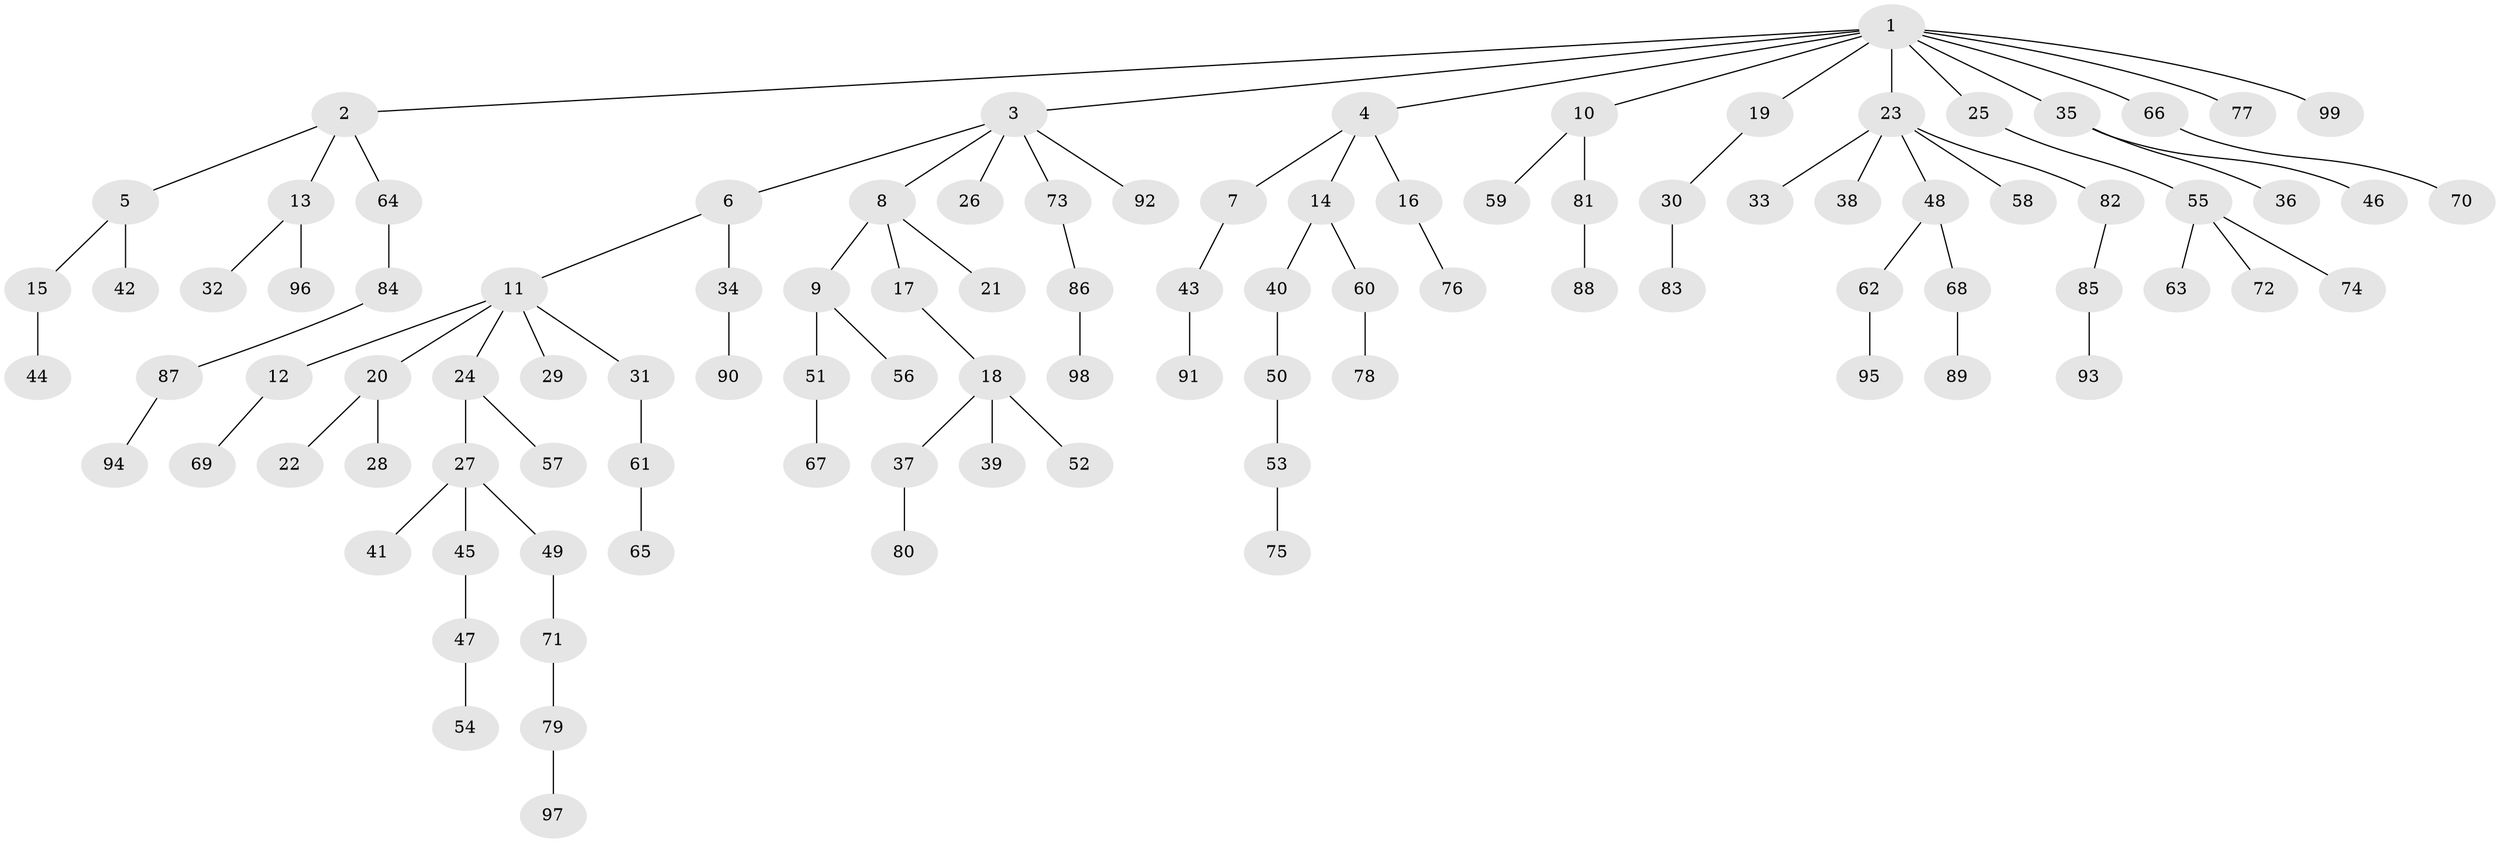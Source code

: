 // coarse degree distribution, {15: 0.014705882352941176, 4: 0.04411764705882353, 8: 0.014705882352941176, 2: 0.2647058823529412, 7: 0.014705882352941176, 3: 0.08823529411764706, 1: 0.5588235294117647}
// Generated by graph-tools (version 1.1) at 2025/24/03/03/25 07:24:06]
// undirected, 99 vertices, 98 edges
graph export_dot {
graph [start="1"]
  node [color=gray90,style=filled];
  1;
  2;
  3;
  4;
  5;
  6;
  7;
  8;
  9;
  10;
  11;
  12;
  13;
  14;
  15;
  16;
  17;
  18;
  19;
  20;
  21;
  22;
  23;
  24;
  25;
  26;
  27;
  28;
  29;
  30;
  31;
  32;
  33;
  34;
  35;
  36;
  37;
  38;
  39;
  40;
  41;
  42;
  43;
  44;
  45;
  46;
  47;
  48;
  49;
  50;
  51;
  52;
  53;
  54;
  55;
  56;
  57;
  58;
  59;
  60;
  61;
  62;
  63;
  64;
  65;
  66;
  67;
  68;
  69;
  70;
  71;
  72;
  73;
  74;
  75;
  76;
  77;
  78;
  79;
  80;
  81;
  82;
  83;
  84;
  85;
  86;
  87;
  88;
  89;
  90;
  91;
  92;
  93;
  94;
  95;
  96;
  97;
  98;
  99;
  1 -- 2;
  1 -- 3;
  1 -- 4;
  1 -- 10;
  1 -- 19;
  1 -- 23;
  1 -- 25;
  1 -- 35;
  1 -- 66;
  1 -- 77;
  1 -- 99;
  2 -- 5;
  2 -- 13;
  2 -- 64;
  3 -- 6;
  3 -- 8;
  3 -- 26;
  3 -- 73;
  3 -- 92;
  4 -- 7;
  4 -- 14;
  4 -- 16;
  5 -- 15;
  5 -- 42;
  6 -- 11;
  6 -- 34;
  7 -- 43;
  8 -- 9;
  8 -- 17;
  8 -- 21;
  9 -- 51;
  9 -- 56;
  10 -- 59;
  10 -- 81;
  11 -- 12;
  11 -- 20;
  11 -- 24;
  11 -- 29;
  11 -- 31;
  12 -- 69;
  13 -- 32;
  13 -- 96;
  14 -- 40;
  14 -- 60;
  15 -- 44;
  16 -- 76;
  17 -- 18;
  18 -- 37;
  18 -- 39;
  18 -- 52;
  19 -- 30;
  20 -- 22;
  20 -- 28;
  23 -- 33;
  23 -- 38;
  23 -- 48;
  23 -- 58;
  23 -- 82;
  24 -- 27;
  24 -- 57;
  25 -- 55;
  27 -- 41;
  27 -- 45;
  27 -- 49;
  30 -- 83;
  31 -- 61;
  34 -- 90;
  35 -- 36;
  35 -- 46;
  37 -- 80;
  40 -- 50;
  43 -- 91;
  45 -- 47;
  47 -- 54;
  48 -- 62;
  48 -- 68;
  49 -- 71;
  50 -- 53;
  51 -- 67;
  53 -- 75;
  55 -- 63;
  55 -- 72;
  55 -- 74;
  60 -- 78;
  61 -- 65;
  62 -- 95;
  64 -- 84;
  66 -- 70;
  68 -- 89;
  71 -- 79;
  73 -- 86;
  79 -- 97;
  81 -- 88;
  82 -- 85;
  84 -- 87;
  85 -- 93;
  86 -- 98;
  87 -- 94;
}

